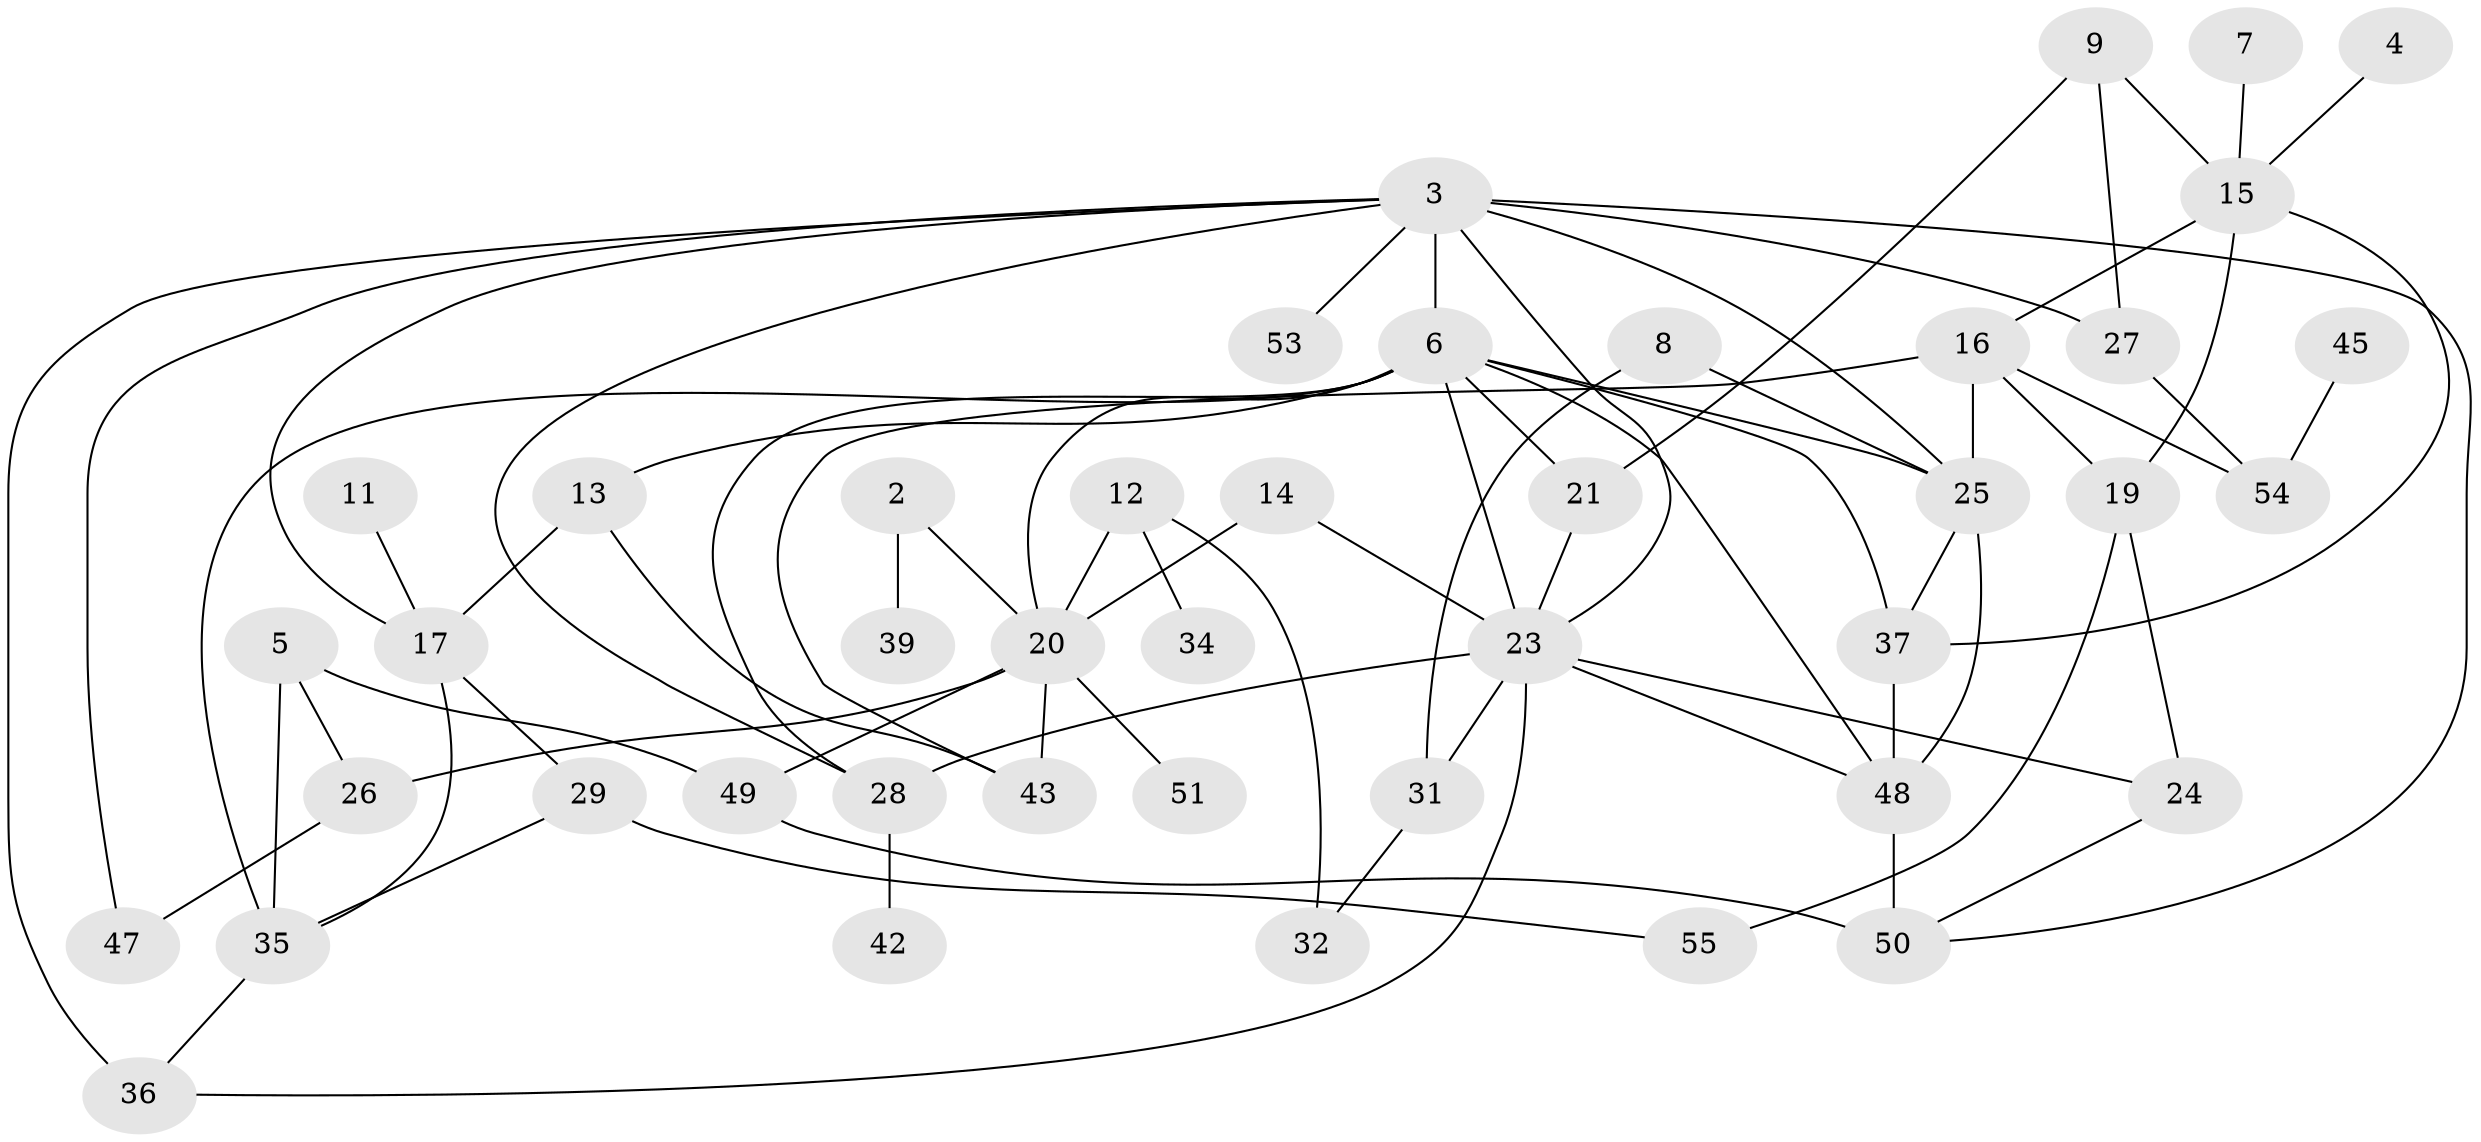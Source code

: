 // original degree distribution, {0: 0.1, 3: 0.2727272727272727, 5: 0.06363636363636363, 1: 0.20909090909090908, 4: 0.1, 2: 0.20909090909090908, 6: 0.03636363636363636, 8: 0.00909090909090909}
// Generated by graph-tools (version 1.1) at 2025/33/03/09/25 02:33:33]
// undirected, 43 vertices, 74 edges
graph export_dot {
graph [start="1"]
  node [color=gray90,style=filled];
  2;
  3;
  4;
  5;
  6;
  7;
  8;
  9;
  11;
  12;
  13;
  14;
  15;
  16;
  17;
  19;
  20;
  21;
  23;
  24;
  25;
  26;
  27;
  28;
  29;
  31;
  32;
  34;
  35;
  36;
  37;
  39;
  42;
  43;
  45;
  47;
  48;
  49;
  50;
  51;
  53;
  54;
  55;
  2 -- 20 [weight=1.0];
  2 -- 39 [weight=1.0];
  3 -- 6 [weight=2.0];
  3 -- 17 [weight=1.0];
  3 -- 23 [weight=1.0];
  3 -- 25 [weight=2.0];
  3 -- 27 [weight=1.0];
  3 -- 28 [weight=1.0];
  3 -- 36 [weight=2.0];
  3 -- 47 [weight=1.0];
  3 -- 50 [weight=1.0];
  3 -- 53 [weight=1.0];
  4 -- 15 [weight=1.0];
  5 -- 26 [weight=1.0];
  5 -- 35 [weight=1.0];
  5 -- 49 [weight=1.0];
  6 -- 13 [weight=1.0];
  6 -- 20 [weight=1.0];
  6 -- 21 [weight=1.0];
  6 -- 23 [weight=1.0];
  6 -- 25 [weight=1.0];
  6 -- 28 [weight=1.0];
  6 -- 35 [weight=1.0];
  6 -- 37 [weight=1.0];
  6 -- 48 [weight=1.0];
  7 -- 15 [weight=1.0];
  8 -- 25 [weight=1.0];
  8 -- 31 [weight=1.0];
  9 -- 15 [weight=2.0];
  9 -- 21 [weight=1.0];
  9 -- 27 [weight=1.0];
  11 -- 17 [weight=1.0];
  12 -- 20 [weight=1.0];
  12 -- 32 [weight=2.0];
  12 -- 34 [weight=1.0];
  13 -- 17 [weight=1.0];
  13 -- 43 [weight=1.0];
  14 -- 20 [weight=1.0];
  14 -- 23 [weight=1.0];
  15 -- 16 [weight=1.0];
  15 -- 19 [weight=1.0];
  15 -- 37 [weight=1.0];
  16 -- 19 [weight=1.0];
  16 -- 25 [weight=1.0];
  16 -- 43 [weight=1.0];
  16 -- 54 [weight=1.0];
  17 -- 29 [weight=1.0];
  17 -- 35 [weight=1.0];
  19 -- 24 [weight=1.0];
  19 -- 55 [weight=1.0];
  20 -- 26 [weight=1.0];
  20 -- 43 [weight=1.0];
  20 -- 49 [weight=1.0];
  20 -- 51 [weight=1.0];
  21 -- 23 [weight=1.0];
  23 -- 24 [weight=1.0];
  23 -- 28 [weight=1.0];
  23 -- 31 [weight=2.0];
  23 -- 36 [weight=1.0];
  23 -- 48 [weight=1.0];
  24 -- 50 [weight=1.0];
  25 -- 37 [weight=1.0];
  25 -- 48 [weight=1.0];
  26 -- 47 [weight=1.0];
  27 -- 54 [weight=1.0];
  28 -- 42 [weight=1.0];
  29 -- 35 [weight=1.0];
  29 -- 55 [weight=1.0];
  31 -- 32 [weight=1.0];
  35 -- 36 [weight=1.0];
  37 -- 48 [weight=1.0];
  45 -- 54 [weight=1.0];
  48 -- 50 [weight=2.0];
  49 -- 50 [weight=1.0];
}
